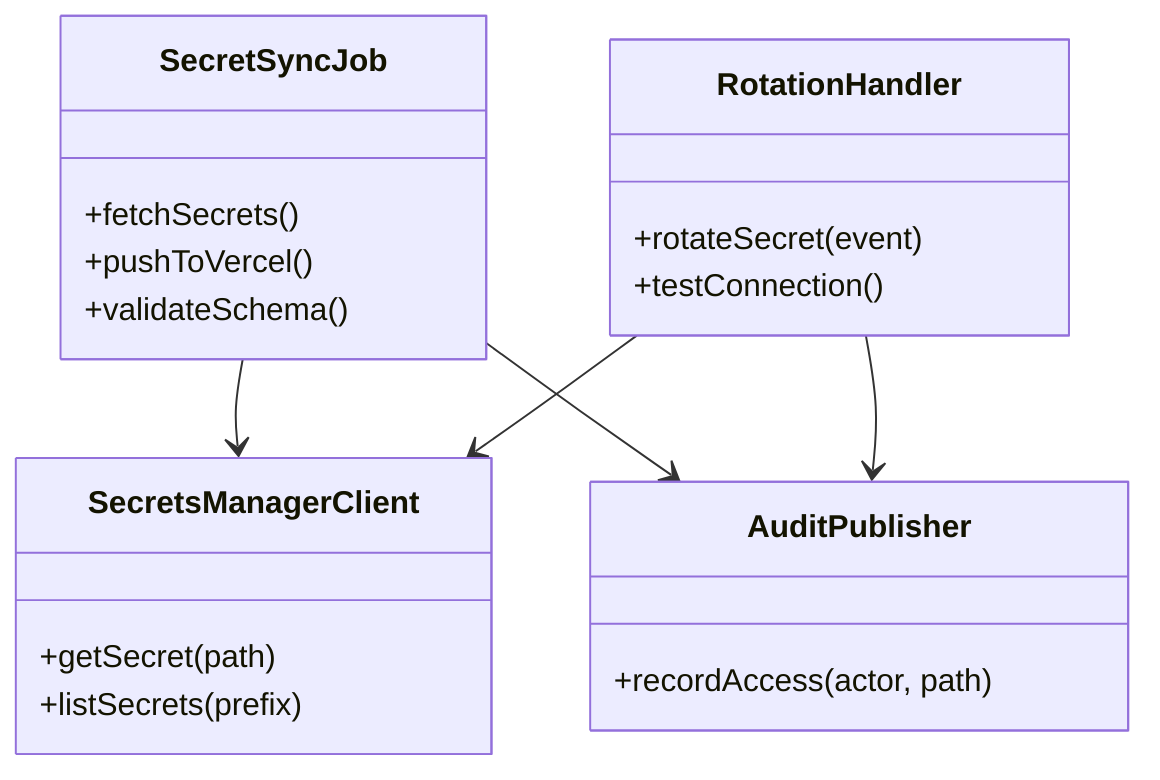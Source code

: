 classDiagram
    class SecretSyncJob {
        +fetchSecrets()
        +pushToVercel()
        +validateSchema()
    }
    class SecretsManagerClient {
        +getSecret(path)
        +listSecrets(prefix)
    }
    class RotationHandler {
        +rotateSecret(event)
        +testConnection()
    }
    class AuditPublisher {
        +recordAccess(actor, path)
    }
    SecretSyncJob --> SecretsManagerClient
    SecretSyncJob --> AuditPublisher
    RotationHandler --> SecretsManagerClient
    RotationHandler --> AuditPublisher